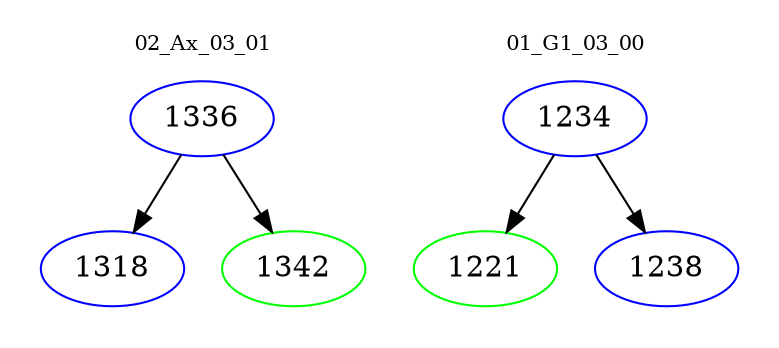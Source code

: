 digraph{
subgraph cluster_0 {
color = white
label = "02_Ax_03_01";
fontsize=10;
T0_1336 [label="1336", color="blue"]
T0_1336 -> T0_1318 [color="black"]
T0_1318 [label="1318", color="blue"]
T0_1336 -> T0_1342 [color="black"]
T0_1342 [label="1342", color="green"]
}
subgraph cluster_1 {
color = white
label = "01_G1_03_00";
fontsize=10;
T1_1234 [label="1234", color="blue"]
T1_1234 -> T1_1221 [color="black"]
T1_1221 [label="1221", color="green"]
T1_1234 -> T1_1238 [color="black"]
T1_1238 [label="1238", color="blue"]
}
}
